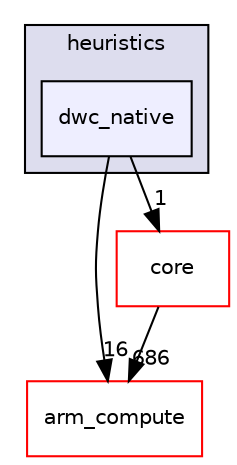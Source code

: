 digraph "src/runtime/heuristics/dwc_native" {
  compound=true
  node [ fontsize="10", fontname="Helvetica"];
  edge [ labelfontsize="10", labelfontname="Helvetica"];
  subgraph clusterdir_3fe890f1593b95fd486bc879bbb074a9 {
    graph [ bgcolor="#ddddee", pencolor="black", label="heuristics" fontname="Helvetica", fontsize="10", URL="dir_3fe890f1593b95fd486bc879bbb074a9.xhtml"]
  dir_83429f93dea60637d792bd9c83cdfabf [shape=box, label="dwc_native", style="filled", fillcolor="#eeeeff", pencolor="black", URL="dir_83429f93dea60637d792bd9c83cdfabf.xhtml"];
  }
  dir_214608ef36d61442cb2b0c1c4e9a7def [shape=box label="arm_compute" fillcolor="white" style="filled" color="red" URL="dir_214608ef36d61442cb2b0c1c4e9a7def.xhtml"];
  dir_aebb8dcc11953d78e620bbef0b9e2183 [shape=box label="core" fillcolor="white" style="filled" color="red" URL="dir_aebb8dcc11953d78e620bbef0b9e2183.xhtml"];
  dir_83429f93dea60637d792bd9c83cdfabf->dir_214608ef36d61442cb2b0c1c4e9a7def [headlabel="16", labeldistance=1.5 headhref="dir_000541_000000.xhtml"];
  dir_83429f93dea60637d792bd9c83cdfabf->dir_aebb8dcc11953d78e620bbef0b9e2183 [headlabel="1", labeldistance=1.5 headhref="dir_000541_000017.xhtml"];
  dir_aebb8dcc11953d78e620bbef0b9e2183->dir_214608ef36d61442cb2b0c1c4e9a7def [headlabel="686", labeldistance=1.5 headhref="dir_000017_000000.xhtml"];
}
